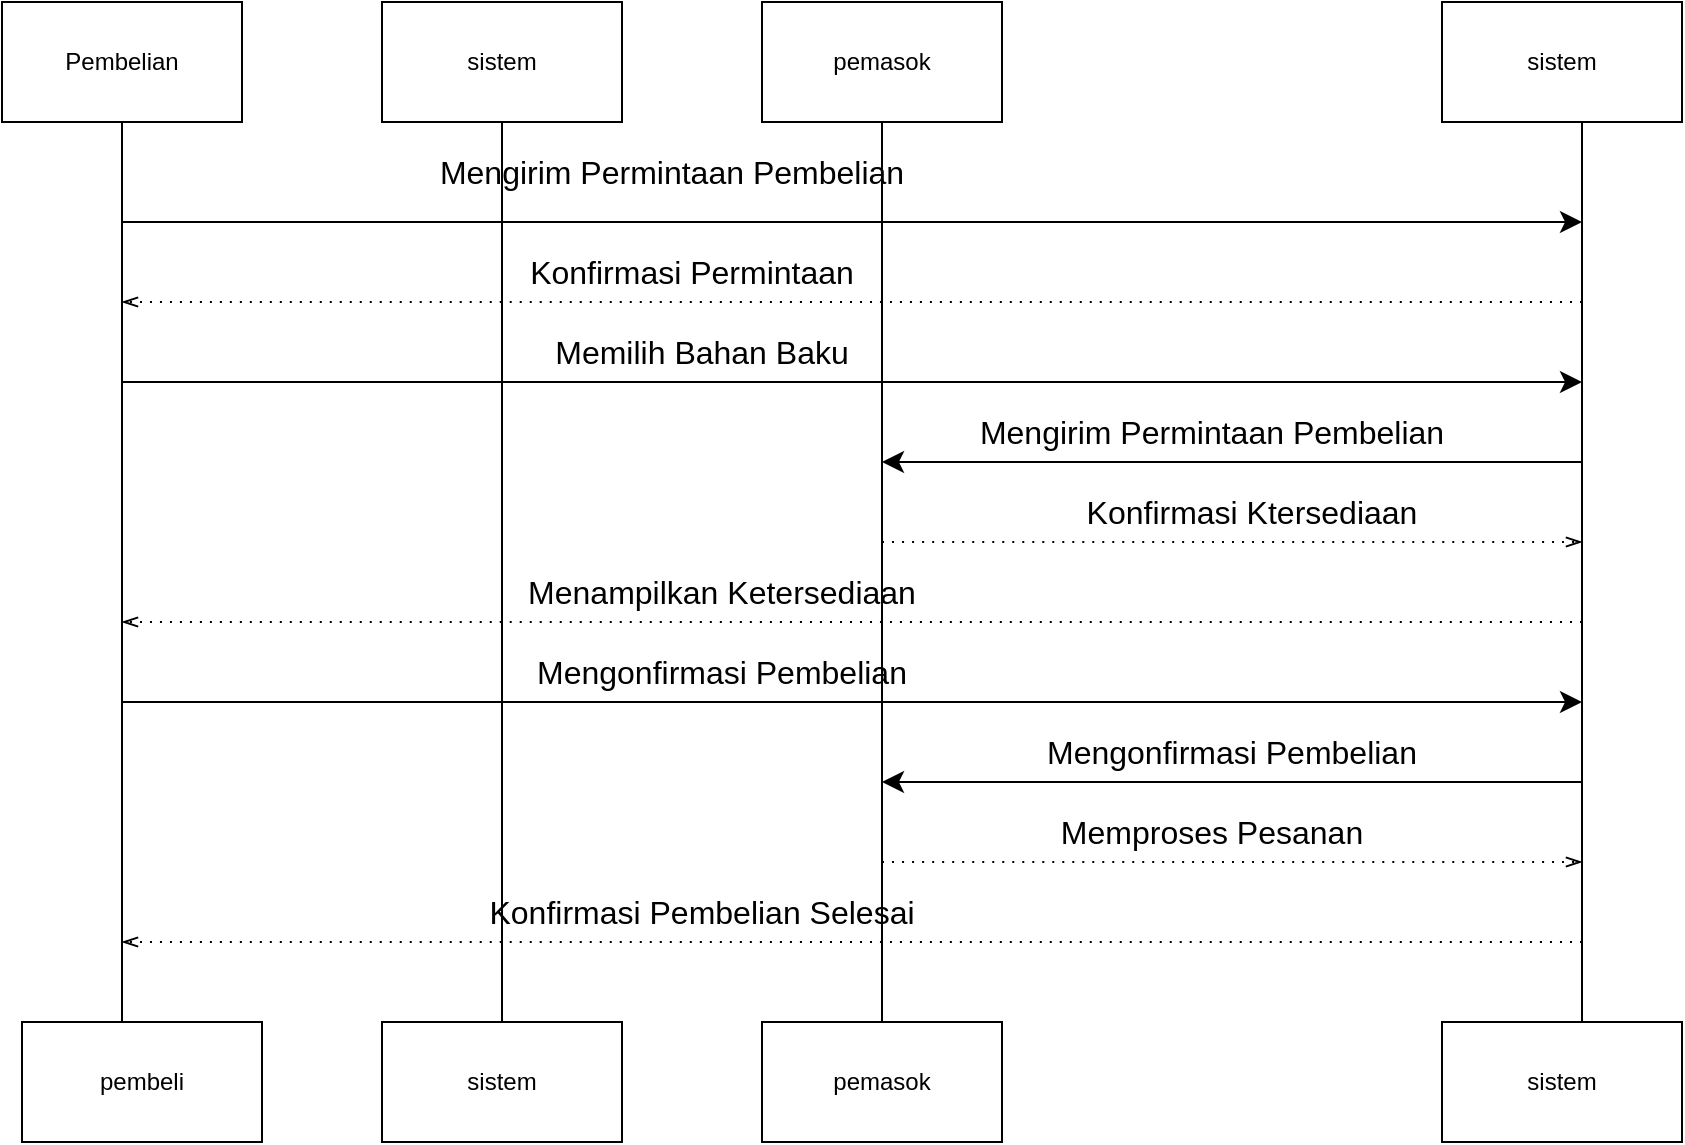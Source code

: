 <mxfile version="24.7.16" pages="2">
  <diagram name="Page-1" id="UHNflTS7zWrGrtWvmFOB">
    <mxGraphModel dx="1335" dy="822" grid="1" gridSize="10" guides="1" tooltips="1" connect="1" arrows="1" fold="1" page="1" pageScale="1" pageWidth="850" pageHeight="1100" math="0" shadow="0">
      <root>
        <mxCell id="0" />
        <mxCell id="1" parent="0" />
        <mxCell id="1LQrZ9KJHB8oB45M5Ffo-1" value="Pembelian" style="rounded=0;whiteSpace=wrap;html=1;" vertex="1" parent="1">
          <mxGeometry x="60" y="130" width="120" height="60" as="geometry" />
        </mxCell>
        <mxCell id="1LQrZ9KJHB8oB45M5Ffo-6" value="sistem" style="rounded=0;whiteSpace=wrap;html=1;" vertex="1" parent="1">
          <mxGeometry x="250" y="130" width="120" height="60" as="geometry" />
        </mxCell>
        <mxCell id="1LQrZ9KJHB8oB45M5Ffo-7" value="pemasok" style="rounded=0;whiteSpace=wrap;html=1;" vertex="1" parent="1">
          <mxGeometry x="440" y="130" width="120" height="60" as="geometry" />
        </mxCell>
        <mxCell id="1LQrZ9KJHB8oB45M5Ffo-8" value="sistem" style="rounded=0;whiteSpace=wrap;html=1;" vertex="1" parent="1">
          <mxGeometry x="780" y="130" width="120" height="60" as="geometry" />
        </mxCell>
        <mxCell id="1LQrZ9KJHB8oB45M5Ffo-9" value="" style="endArrow=none;html=1;rounded=0;fontSize=12;startSize=8;endSize=8;curved=1;entryX=0.5;entryY=1;entryDx=0;entryDy=0;" edge="1" parent="1" target="1LQrZ9KJHB8oB45M5Ffo-1">
          <mxGeometry width="50" height="50" relative="1" as="geometry">
            <mxPoint x="120" y="640" as="sourcePoint" />
            <mxPoint x="120" y="198" as="targetPoint" />
          </mxGeometry>
        </mxCell>
        <mxCell id="1LQrZ9KJHB8oB45M5Ffo-13" value="pembeli" style="rounded=0;whiteSpace=wrap;html=1;" vertex="1" parent="1">
          <mxGeometry x="70" y="640" width="120" height="60" as="geometry" />
        </mxCell>
        <mxCell id="1LQrZ9KJHB8oB45M5Ffo-14" value="" style="endArrow=none;html=1;rounded=0;fontSize=12;startSize=8;endSize=8;curved=1;" edge="1" parent="1">
          <mxGeometry width="50" height="50" relative="1" as="geometry">
            <mxPoint x="310" y="640" as="sourcePoint" />
            <mxPoint x="310" y="190" as="targetPoint" />
          </mxGeometry>
        </mxCell>
        <mxCell id="1LQrZ9KJHB8oB45M5Ffo-16" value="sistem" style="rounded=0;whiteSpace=wrap;html=1;" vertex="1" parent="1">
          <mxGeometry x="250" y="640" width="120" height="60" as="geometry" />
        </mxCell>
        <mxCell id="1LQrZ9KJHB8oB45M5Ffo-17" value="pemasok" style="rounded=0;whiteSpace=wrap;html=1;" vertex="1" parent="1">
          <mxGeometry x="440" y="640" width="120" height="60" as="geometry" />
        </mxCell>
        <mxCell id="1LQrZ9KJHB8oB45M5Ffo-18" value="" style="endArrow=none;html=1;rounded=0;fontSize=12;startSize=8;endSize=8;curved=1;" edge="1" parent="1">
          <mxGeometry width="50" height="50" relative="1" as="geometry">
            <mxPoint x="500" y="640" as="sourcePoint" />
            <mxPoint x="500" y="190" as="targetPoint" />
          </mxGeometry>
        </mxCell>
        <mxCell id="1LQrZ9KJHB8oB45M5Ffo-20" value="" style="endArrow=none;html=1;rounded=0;fontSize=12;startSize=8;endSize=8;curved=1;" edge="1" parent="1">
          <mxGeometry width="50" height="50" relative="1" as="geometry">
            <mxPoint x="850" y="640" as="sourcePoint" />
            <mxPoint x="850" y="190" as="targetPoint" />
          </mxGeometry>
        </mxCell>
        <mxCell id="1LQrZ9KJHB8oB45M5Ffo-23" value="sistem" style="rounded=0;whiteSpace=wrap;html=1;" vertex="1" parent="1">
          <mxGeometry x="780" y="640" width="120" height="60" as="geometry" />
        </mxCell>
        <mxCell id="1LQrZ9KJHB8oB45M5Ffo-27" value="Mengirim Permintaan Pembelian" style="text;html=1;align=center;verticalAlign=middle;whiteSpace=wrap;rounded=0;fontSize=16;" vertex="1" parent="1">
          <mxGeometry x="260" y="200" width="270" height="30" as="geometry" />
        </mxCell>
        <mxCell id="1LQrZ9KJHB8oB45M5Ffo-31" value="" style="endArrow=classic;html=1;rounded=0;fontSize=12;startSize=8;endSize=8;curved=1;" edge="1" parent="1">
          <mxGeometry width="50" height="50" relative="1" as="geometry">
            <mxPoint x="120" y="240" as="sourcePoint" />
            <mxPoint x="850" y="240" as="targetPoint" />
          </mxGeometry>
        </mxCell>
        <mxCell id="1LQrZ9KJHB8oB45M5Ffo-34" value="Konfirmasi Permintaan" style="text;html=1;align=center;verticalAlign=middle;whiteSpace=wrap;rounded=0;fontSize=16;" vertex="1" parent="1">
          <mxGeometry x="290" y="250" width="230" height="30" as="geometry" />
        </mxCell>
        <mxCell id="1LQrZ9KJHB8oB45M5Ffo-36" value="" style="edgeStyle=elbowEdgeStyle;fontSize=12;html=1;endFill=0;startFill=0;endSize=6;startSize=6;dashed=1;dashPattern=1 4;endArrow=openThin;startArrow=none;rounded=0;curved=1;" edge="1" parent="1">
          <mxGeometry width="160" relative="1" as="geometry">
            <mxPoint x="850" y="280" as="sourcePoint" />
            <mxPoint x="120" y="280" as="targetPoint" />
          </mxGeometry>
        </mxCell>
        <mxCell id="1LQrZ9KJHB8oB45M5Ffo-39" value="" style="endArrow=classic;html=1;rounded=0;fontSize=12;startSize=8;endSize=8;curved=1;" edge="1" parent="1">
          <mxGeometry width="50" height="50" relative="1" as="geometry">
            <mxPoint x="120" y="320" as="sourcePoint" />
            <mxPoint x="850" y="320" as="targetPoint" />
          </mxGeometry>
        </mxCell>
        <mxCell id="1LQrZ9KJHB8oB45M5Ffo-40" value="Memilih Bahan Baku" style="text;html=1;align=center;verticalAlign=middle;whiteSpace=wrap;rounded=0;fontSize=16;" vertex="1" parent="1">
          <mxGeometry x="280" y="290" width="260" height="30" as="geometry" />
        </mxCell>
        <mxCell id="1LQrZ9KJHB8oB45M5Ffo-42" value="" style="endArrow=classic;html=1;rounded=0;fontSize=12;startSize=8;endSize=8;curved=1;" edge="1" parent="1">
          <mxGeometry width="50" height="50" relative="1" as="geometry">
            <mxPoint x="850" y="360" as="sourcePoint" />
            <mxPoint x="500" y="360" as="targetPoint" />
          </mxGeometry>
        </mxCell>
        <mxCell id="1LQrZ9KJHB8oB45M5Ffo-43" value="Mengirim Permintaan Pembelian" style="text;html=1;align=center;verticalAlign=middle;whiteSpace=wrap;rounded=0;fontSize=16;" vertex="1" parent="1">
          <mxGeometry x="510" y="330" width="310" height="30" as="geometry" />
        </mxCell>
        <mxCell id="1LQrZ9KJHB8oB45M5Ffo-44" value="" style="edgeStyle=elbowEdgeStyle;fontSize=12;html=1;endFill=0;startFill=0;endSize=6;startSize=6;dashed=1;dashPattern=1 4;endArrow=openThin;startArrow=none;rounded=0;curved=1;" edge="1" parent="1">
          <mxGeometry width="160" relative="1" as="geometry">
            <mxPoint x="500" y="400" as="sourcePoint" />
            <mxPoint x="850" y="400" as="targetPoint" />
          </mxGeometry>
        </mxCell>
        <mxCell id="1LQrZ9KJHB8oB45M5Ffo-45" value="Konfirmasi Ktersediaan" style="text;html=1;align=center;verticalAlign=middle;whiteSpace=wrap;rounded=0;fontSize=16;" vertex="1" parent="1">
          <mxGeometry x="490" y="370" width="390" height="30" as="geometry" />
        </mxCell>
        <mxCell id="1LQrZ9KJHB8oB45M5Ffo-46" value="" style="edgeStyle=elbowEdgeStyle;fontSize=12;html=1;endFill=0;startFill=0;endSize=6;startSize=6;dashed=1;dashPattern=1 4;endArrow=openThin;startArrow=none;rounded=0;curved=1;" edge="1" parent="1">
          <mxGeometry width="160" relative="1" as="geometry">
            <mxPoint x="850" y="440" as="sourcePoint" />
            <mxPoint x="120" y="440" as="targetPoint" />
          </mxGeometry>
        </mxCell>
        <mxCell id="1LQrZ9KJHB8oB45M5Ffo-47" value="Menampilkan Ketersediaan" style="text;html=1;align=center;verticalAlign=middle;whiteSpace=wrap;rounded=0;fontSize=16;" vertex="1" parent="1">
          <mxGeometry x="250" y="410" width="340" height="30" as="geometry" />
        </mxCell>
        <mxCell id="1LQrZ9KJHB8oB45M5Ffo-48" value="" style="endArrow=classic;html=1;rounded=0;fontSize=12;startSize=8;endSize=8;curved=1;" edge="1" parent="1">
          <mxGeometry width="50" height="50" relative="1" as="geometry">
            <mxPoint x="120" y="480" as="sourcePoint" />
            <mxPoint x="850" y="480" as="targetPoint" />
          </mxGeometry>
        </mxCell>
        <mxCell id="1LQrZ9KJHB8oB45M5Ffo-49" value="Mengonfirmasi Pembelian" style="text;html=1;align=center;verticalAlign=middle;whiteSpace=wrap;rounded=0;fontSize=16;" vertex="1" parent="1">
          <mxGeometry x="230" y="450" width="380" height="30" as="geometry" />
        </mxCell>
        <mxCell id="1LQrZ9KJHB8oB45M5Ffo-50" value="" style="endArrow=classic;html=1;rounded=0;fontSize=12;startSize=8;endSize=8;curved=1;" edge="1" parent="1">
          <mxGeometry width="50" height="50" relative="1" as="geometry">
            <mxPoint x="850" y="520" as="sourcePoint" />
            <mxPoint x="500" y="520" as="targetPoint" />
          </mxGeometry>
        </mxCell>
        <mxCell id="1LQrZ9KJHB8oB45M5Ffo-51" value="Mengonfirmasi Pembelian" style="text;html=1;align=center;verticalAlign=middle;whiteSpace=wrap;rounded=0;fontSize=16;" vertex="1" parent="1">
          <mxGeometry x="530" y="490" width="290" height="30" as="geometry" />
        </mxCell>
        <mxCell id="1LQrZ9KJHB8oB45M5Ffo-52" value="" style="edgeStyle=elbowEdgeStyle;fontSize=12;html=1;endFill=0;startFill=0;endSize=6;startSize=6;dashed=1;dashPattern=1 4;endArrow=openThin;startArrow=none;rounded=0;curved=1;" edge="1" parent="1">
          <mxGeometry width="160" relative="1" as="geometry">
            <mxPoint x="500" y="560" as="sourcePoint" />
            <mxPoint x="850" y="560" as="targetPoint" />
          </mxGeometry>
        </mxCell>
        <mxCell id="1LQrZ9KJHB8oB45M5Ffo-53" value="Memproses Pesanan" style="text;html=1;align=center;verticalAlign=middle;whiteSpace=wrap;rounded=0;fontSize=16;" vertex="1" parent="1">
          <mxGeometry x="520" y="530" width="290" height="30" as="geometry" />
        </mxCell>
        <mxCell id="1LQrZ9KJHB8oB45M5Ffo-55" value="" style="edgeStyle=elbowEdgeStyle;fontSize=12;html=1;endFill=0;startFill=0;endSize=6;startSize=6;dashed=1;dashPattern=1 4;endArrow=openThin;startArrow=none;rounded=0;curved=1;" edge="1" parent="1">
          <mxGeometry width="160" relative="1" as="geometry">
            <mxPoint x="850" y="600" as="sourcePoint" />
            <mxPoint x="120" y="600" as="targetPoint" />
          </mxGeometry>
        </mxCell>
        <mxCell id="1LQrZ9KJHB8oB45M5Ffo-56" value="Konfirmasi Pembelian Selesai" style="text;html=1;align=center;verticalAlign=middle;whiteSpace=wrap;rounded=0;fontSize=16;" vertex="1" parent="1">
          <mxGeometry x="215" y="570" width="390" height="30" as="geometry" />
        </mxCell>
      </root>
    </mxGraphModel>
  </diagram>
  <diagram id="1HRsirA7mgZ0NQe9N3dY" name="Page-2">
    <mxGraphModel dx="1335" dy="822" grid="1" gridSize="10" guides="1" tooltips="1" connect="1" arrows="1" fold="1" page="1" pageScale="1" pageWidth="850" pageHeight="1100" math="0" shadow="0">
      <root>
        <mxCell id="0" />
        <mxCell id="1" parent="0" />
        <mxCell id="dBzZTkIwqbuafxxQzn0A-3" value="" style="rounded=0;whiteSpace=wrap;html=1;" vertex="1" parent="1">
          <mxGeometry x="610" y="60" width="90" height="220" as="geometry" />
        </mxCell>
        <mxCell id="dBzZTkIwqbuafxxQzn0A-5" value="Text" style="text;html=1;align=center;verticalAlign=middle;whiteSpace=wrap;rounded=0;fontSize=16;" vertex="1" parent="1">
          <mxGeometry x="640" y="380" width="60" height="30" as="geometry" />
        </mxCell>
      </root>
    </mxGraphModel>
  </diagram>
</mxfile>
